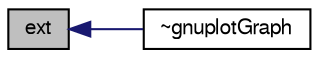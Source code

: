 digraph "ext"
{
  bgcolor="transparent";
  edge [fontname="FreeSans",fontsize="10",labelfontname="FreeSans",labelfontsize="10"];
  node [fontname="FreeSans",fontsize="10",shape=record];
  rankdir="LR";
  Node316 [label="ext",height=0.2,width=0.4,color="black", fillcolor="grey75", style="filled", fontcolor="black"];
  Node316 -> Node317 [dir="back",color="midnightblue",fontsize="10",style="solid",fontname="FreeSans"];
  Node317 [label="~gnuplotGraph",height=0.2,width=0.4,color="black",URL="$a26710.html#aa89074803c1a1cd2f05dfc9a41903345",tooltip="Destructor. "];
}
